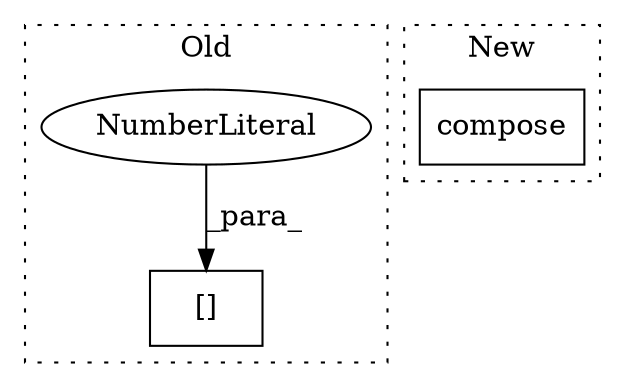 digraph G {
subgraph cluster0 {
1 [label="[]" a="2" s="3674,3677" l="2,1" shape="box"];
3 [label="NumberLiteral" a="34" s="3676" l="1" shape="ellipse"];
label = "Old";
style="dotted";
}
subgraph cluster1 {
2 [label="compose" a="32" s="4187,4222" l="8,1" shape="box"];
label = "New";
style="dotted";
}
3 -> 1 [label="_para_"];
}